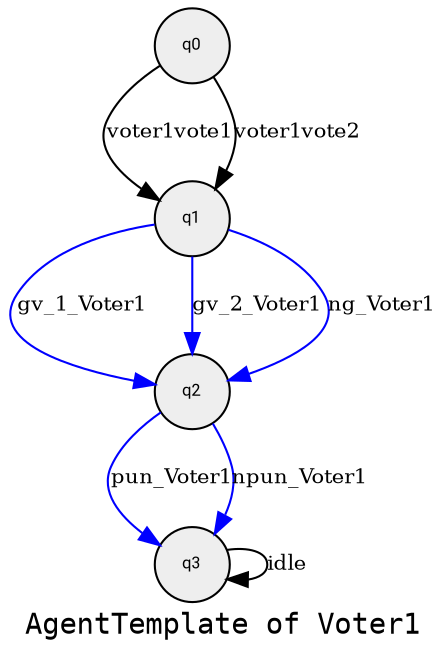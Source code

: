 digraph "Voter1"{
	label="AgentTemplate of Voter1"
	edge[fontsize="10"]
	node [
		shape=circle,
		width=auto,
		color="black",
		fillcolor="#eeeeee",
		style="filled,solid",
		fontsize=8,
		fontname="Roboto"
	]
	fontname=Consolas
	layout=dot
	q0[label="q0"]
	q1[label="q1"]
	q2[label="q2"]
	q3[label="q3"]
	q0->q1[label="voter1vote1"]
	q0->q1[label="voter1vote2"]
	q1->q2[label="gv_1_Voter1", color="blue"]
	q1->q2[label="gv_2_Voter1", color="blue"]
	q1->q2[label="ng_Voter1", color="blue"]
	q2->q3[label="pun_Voter1", color="blue"]
	q2->q3[label="npun_Voter1", color="blue"]
	q3->q3[label="idle"]
}